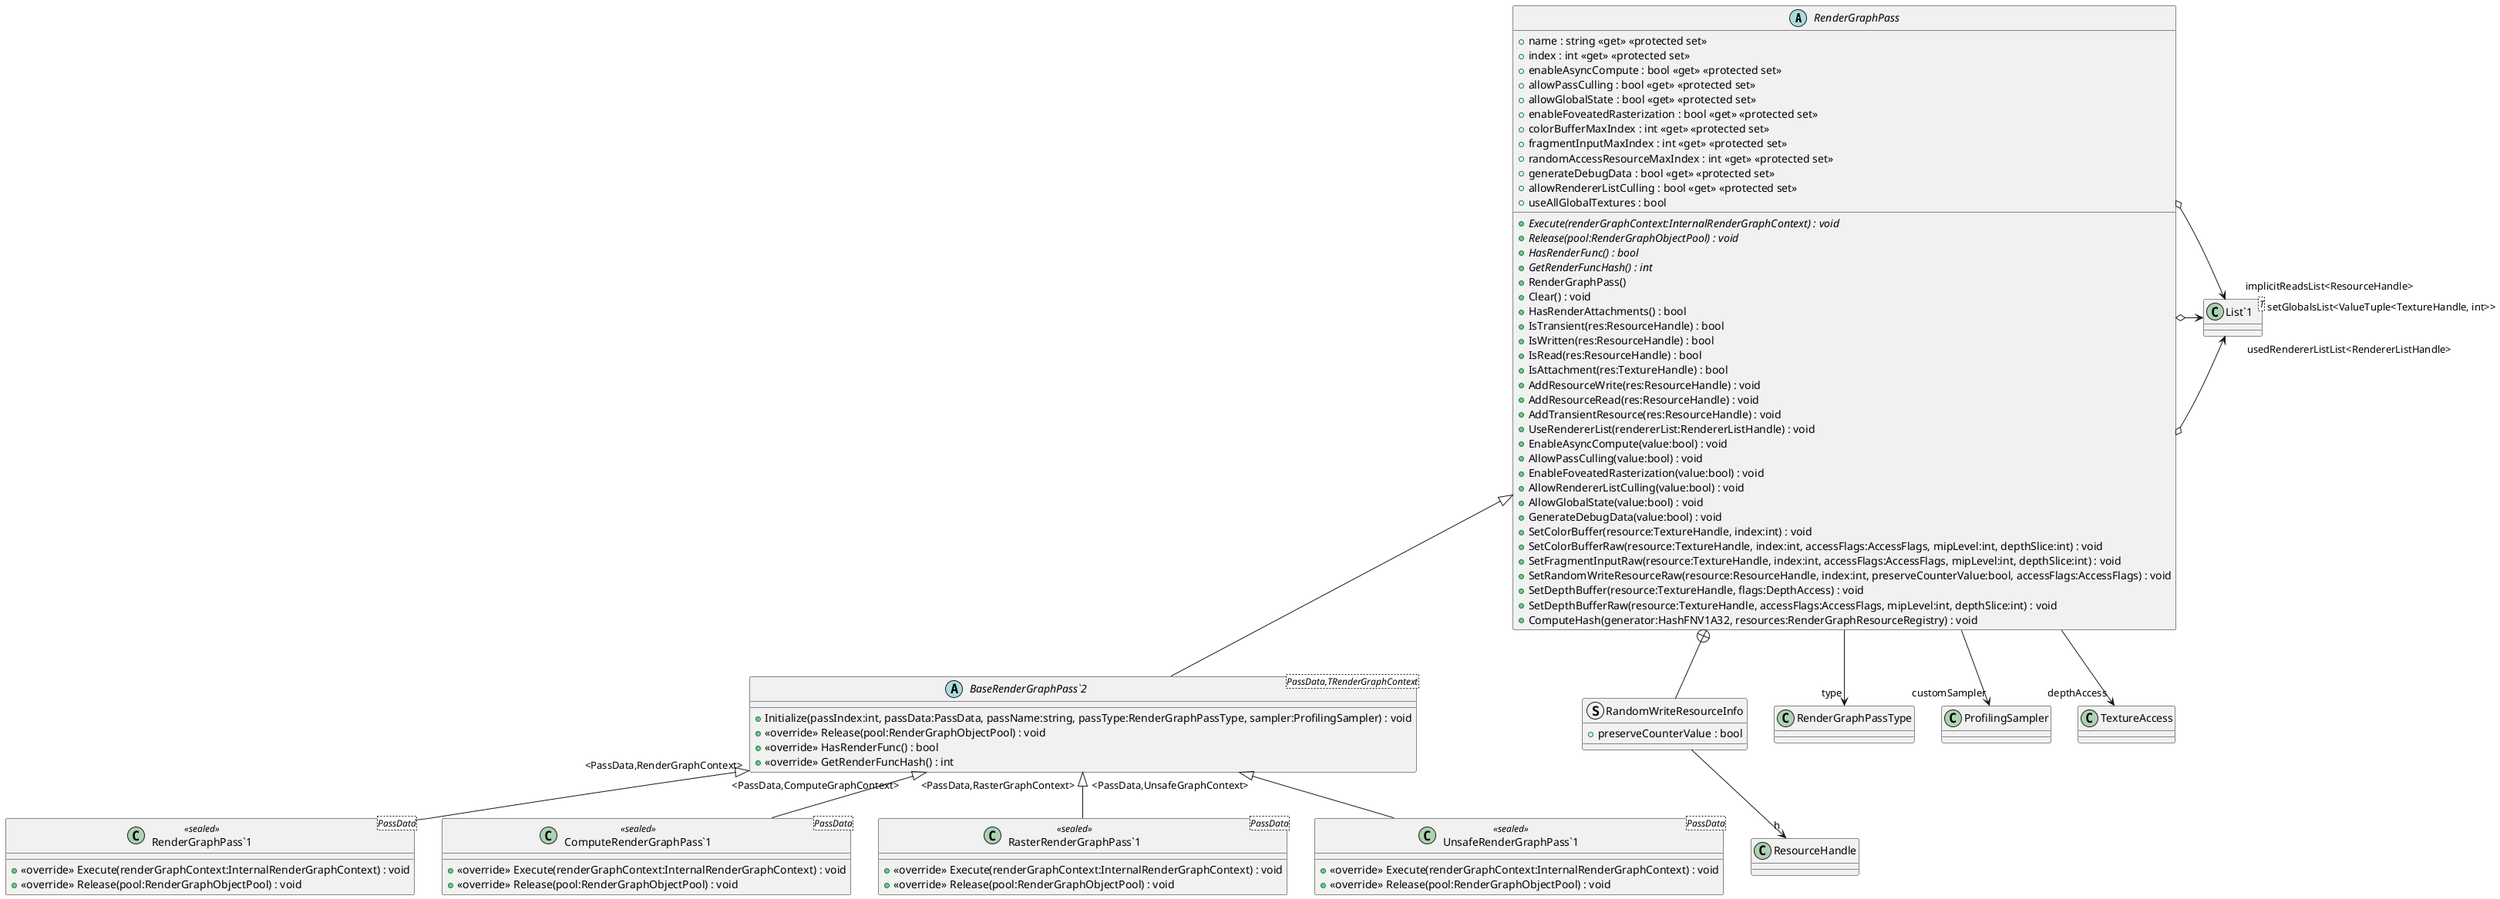 @startuml
abstract class RenderGraphPass {
    + {abstract} Execute(renderGraphContext:InternalRenderGraphContext) : void
    + {abstract} Release(pool:RenderGraphObjectPool) : void
    + {abstract} HasRenderFunc() : bool
    + {abstract} GetRenderFuncHash() : int
    + name : string <<get>> <<protected set>>
    + index : int <<get>> <<protected set>>
    + enableAsyncCompute : bool <<get>> <<protected set>>
    + allowPassCulling : bool <<get>> <<protected set>>
    + allowGlobalState : bool <<get>> <<protected set>>
    + enableFoveatedRasterization : bool <<get>> <<protected set>>
    + colorBufferMaxIndex : int <<get>> <<protected set>>
    + fragmentInputMaxIndex : int <<get>> <<protected set>>
    + randomAccessResourceMaxIndex : int <<get>> <<protected set>>
    + generateDebugData : bool <<get>> <<protected set>>
    + allowRendererListCulling : bool <<get>> <<protected set>>
    + useAllGlobalTextures : bool
    + RenderGraphPass()
    + Clear() : void
    + HasRenderAttachments() : bool
    + IsTransient(res:ResourceHandle) : bool
    + IsWritten(res:ResourceHandle) : bool
    + IsRead(res:ResourceHandle) : bool
    + IsAttachment(res:TextureHandle) : bool
    + AddResourceWrite(res:ResourceHandle) : void
    + AddResourceRead(res:ResourceHandle) : void
    + AddTransientResource(res:ResourceHandle) : void
    + UseRendererList(rendererList:RendererListHandle) : void
    + EnableAsyncCompute(value:bool) : void
    + AllowPassCulling(value:bool) : void
    + EnableFoveatedRasterization(value:bool) : void
    + AllowRendererListCulling(value:bool) : void
    + AllowGlobalState(value:bool) : void
    + GenerateDebugData(value:bool) : void
    + SetColorBuffer(resource:TextureHandle, index:int) : void
    + SetColorBufferRaw(resource:TextureHandle, index:int, accessFlags:AccessFlags, mipLevel:int, depthSlice:int) : void
    + SetFragmentInputRaw(resource:TextureHandle, index:int, accessFlags:AccessFlags, mipLevel:int, depthSlice:int) : void
    + SetRandomWriteResourceRaw(resource:ResourceHandle, index:int, preserveCounterValue:bool, accessFlags:AccessFlags) : void
    + SetDepthBuffer(resource:TextureHandle, flags:DepthAccess) : void
    + SetDepthBufferRaw(resource:TextureHandle, accessFlags:AccessFlags, mipLevel:int, depthSlice:int) : void
    + ComputeHash(generator:HashFNV1A32, resources:RenderGraphResourceRegistry) : void
}
abstract class "BaseRenderGraphPass`2"<PassData,TRenderGraphContext> {
    + Initialize(passIndex:int, passData:PassData, passName:string, passType:RenderGraphPassType, sampler:ProfilingSampler) : void
    + <<override>> Release(pool:RenderGraphObjectPool) : void
    + <<override>> HasRenderFunc() : bool
    + <<override>> GetRenderFuncHash() : int
}
class "RenderGraphPass`1"<PassData> <<sealed>> {
    + <<override>> Execute(renderGraphContext:InternalRenderGraphContext) : void
    + <<override>> Release(pool:RenderGraphObjectPool) : void
}
class "ComputeRenderGraphPass`1"<PassData> <<sealed>> {
    + <<override>> Execute(renderGraphContext:InternalRenderGraphContext) : void
    + <<override>> Release(pool:RenderGraphObjectPool) : void
}
class "RasterRenderGraphPass`1"<PassData> <<sealed>> {
    + <<override>> Execute(renderGraphContext:InternalRenderGraphContext) : void
    + <<override>> Release(pool:RenderGraphObjectPool) : void
}
class "UnsafeRenderGraphPass`1"<PassData> <<sealed>> {
    + <<override>> Execute(renderGraphContext:InternalRenderGraphContext) : void
    + <<override>> Release(pool:RenderGraphObjectPool) : void
}
struct RandomWriteResourceInfo {
    + preserveCounterValue : bool
}
class "List`1"<T> {
}
RenderGraphPass --> "type" RenderGraphPassType
RenderGraphPass --> "customSampler" ProfilingSampler
RenderGraphPass --> "depthAccess" TextureAccess
RenderGraphPass o-> "usedRendererListList<RendererListHandle>" "List`1"
RenderGraphPass o-> "setGlobalsList<ValueTuple<TextureHandle, int>>" "List`1"
RenderGraphPass o-> "implicitReadsList<ResourceHandle>" "List`1"
RenderGraphPass <|-- "BaseRenderGraphPass`2"
"BaseRenderGraphPass`2" "<PassData,RenderGraphContext>" <|-- "RenderGraphPass`1"
"BaseRenderGraphPass`2" "<PassData,ComputeGraphContext>" <|-- "ComputeRenderGraphPass`1"
"BaseRenderGraphPass`2" "<PassData,RasterGraphContext>" <|-- "RasterRenderGraphPass`1"
"BaseRenderGraphPass`2" "<PassData,UnsafeGraphContext>" <|-- "UnsafeRenderGraphPass`1"
RenderGraphPass +-- RandomWriteResourceInfo
RandomWriteResourceInfo --> "h" ResourceHandle
@enduml
